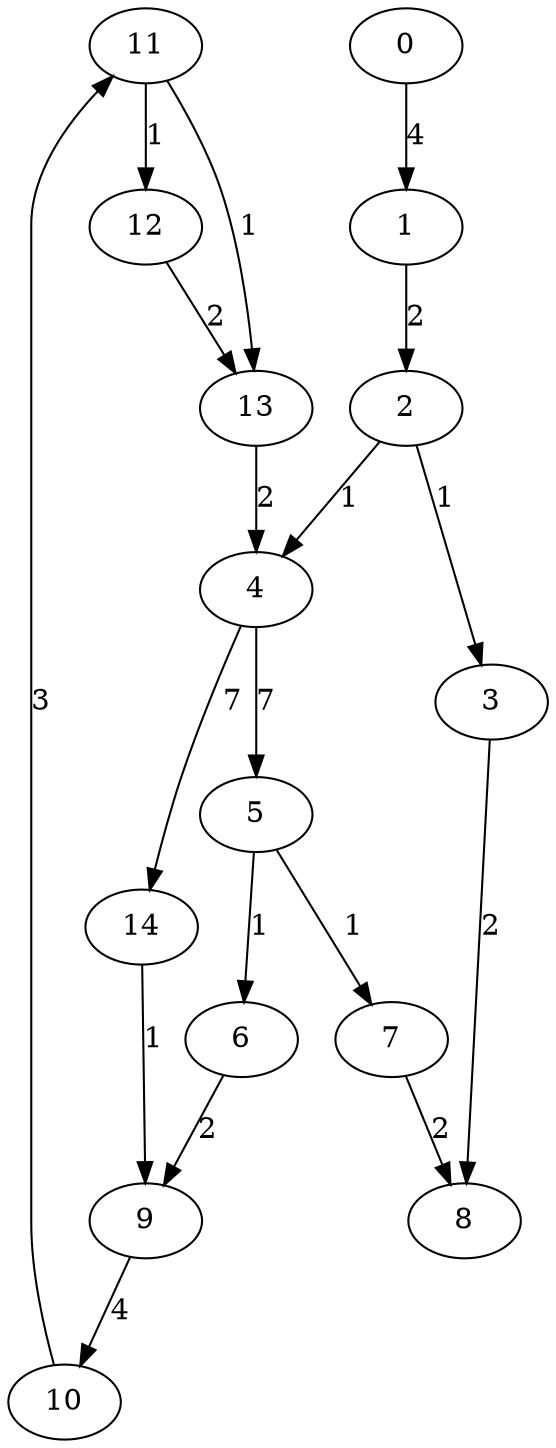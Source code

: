 digraph G {
	graph [bb="0,0,253,687"];
	node [label="\N"];
	11	 [height=0.5,
		pos="210,669",
		width=0.75];
	12	 [height=0.5,
		pos="147,582",
		width=0.75];
	11 -> 12	 [label=1,
		lp="186.5,625.5",
		pos="e,158.48,598.49 198.44,652.41 188.94,639.59 175.33,621.22 164.49,606.6"];
	13	 [height=0.5,
		pos="147,495",
		width=0.75];
	11 -> 13	 [label=1,
		lp="198.5,582",
		pos="e,156.83,511.98 206.87,651.05 202.72,630.15 194.55,593.73 183,564 177.26,549.22 169.1,533.52 162,520.93"];
	12 -> 13	 [label=2,
		lp="150.5,538.5",
		pos="e,147,513.18 147,563.8 147,552.16 147,536.55 147,523.24"];
	4	 [height=0.5,
		pos="147,408",
		width=0.75];
	13 -> 4	 [label=2,
		lp="150.5,451.5",
		pos="e,147,426.18 147,476.8 147,465.16 147,449.55 147,436.24"];
	2	 [height=0.5,
		pos="48,495",
		width=0.75];
	3	 [height=0.5,
		pos="27,354",
		width=0.75];
	2 -> 3	 [label=1,
		lp="46.5,451.5",
		pos="e,29.596,372.18 45.425,476.96 41.851,453.3 35.349,410.26 31.102,382.15"];
	2 -> 4	 [label=1,
		lp="107.5,451.5",
		pos="e,131.13,422.62 63.906,480.34 79.927,466.59 104.84,445.2 123.21,429.43"];
	8	 [height=0.5,
		pos="37,105",
		width=0.75];
	3 -> 8	 [label=2,
		lp="35.5,246",
		pos="e,36.311,123.02 27.703,335.63 29.418,293.28 33.825,184.42 35.895,133.29"];
	5	 [height=0.5,
		pos="147,300",
		width=0.75];
	4 -> 5	 [label=7,
		lp="150.5,354",
		pos="e,147,318.34 147,389.97 147,373.38 147,347.88 147,328.43"];
	14	 [height=0.5,
		pos="202,246",
		width=0.75];
	4 -> 14	 [label=7,
		lp="180.5,354",
		pos="e,198.12,263.81 154.39,390.5 162.14,372.8 174.38,343.76 183,318 187.82,303.58 192.27,287.21 195.65,273.82"];
	6	 [height=0.5,
		pos="147,192",
		width=0.75];
	5 -> 6	 [label=1,
		lp="150.5,246",
		pos="e,147,210.34 147,281.97 147,265.38 147,239.88 147,220.43"];
	7	 [height=0.5,
		pos="75,192",
		width=0.75];
	5 -> 7	 [label=1,
		lp="125.5,246",
		pos="e,85.667,208.7 136.38,283.36 124.52,265.9 105.19,237.44 91.388,217.13"];
	9	 [height=0.5,
		pos="190,105",
		width=0.75];
	6 -> 9	 [label=2,
		lp="175.5,148.5",
		pos="e,181.73,122.34 155.29,174.61 161.48,162.38 170.05,145.44 177.12,131.46"];
	7 -> 8	 [label=2,
		lp="62.5,148.5",
		pos="e,44.304,122.34 67.673,174.61 62.259,162.5 54.779,145.77 48.561,131.86"];
	14 -> 9	 [label=1,
		lp="202.5,192",
		pos="e,191.48,123.18 200.53,227.96 198.49,204.3 194.77,161.26 192.34,133.15"];
	10	 [height=0.5,
		pos="226,18",
		width=0.75];
	9 -> 10	 [label=4,
		lp="214.5,61.5",
		pos="e,219.02,35.469 197.11,87.207 202.22,75.138 209.21,58.638 215.03,44.891"];
	10 -> 11	 [label=3,
		lp="248.5,354",
		pos="e,220.88,652.19 232.01,35.688 237.58,52.652 245,79.806 245,104 245,583 245,583 245,583 245,604.48 235.33,626.87 226.15,643.27"];
	1	 [height=0.5,
		pos="48,582",
		width=0.75];
	1 -> 2	 [label=2,
		lp="51.5,538.5",
		pos="e,48,513.18 48,563.8 48,552.16 48,536.55 48,523.24"];
	0	 [height=0.5,
		pos="48,669",
		width=0.75];
	0 -> 1	 [label=4,
		lp="51.5,625.5",
		pos="e,48,600.18 48,650.8 48,639.16 48,623.55 48,610.24"];
}
